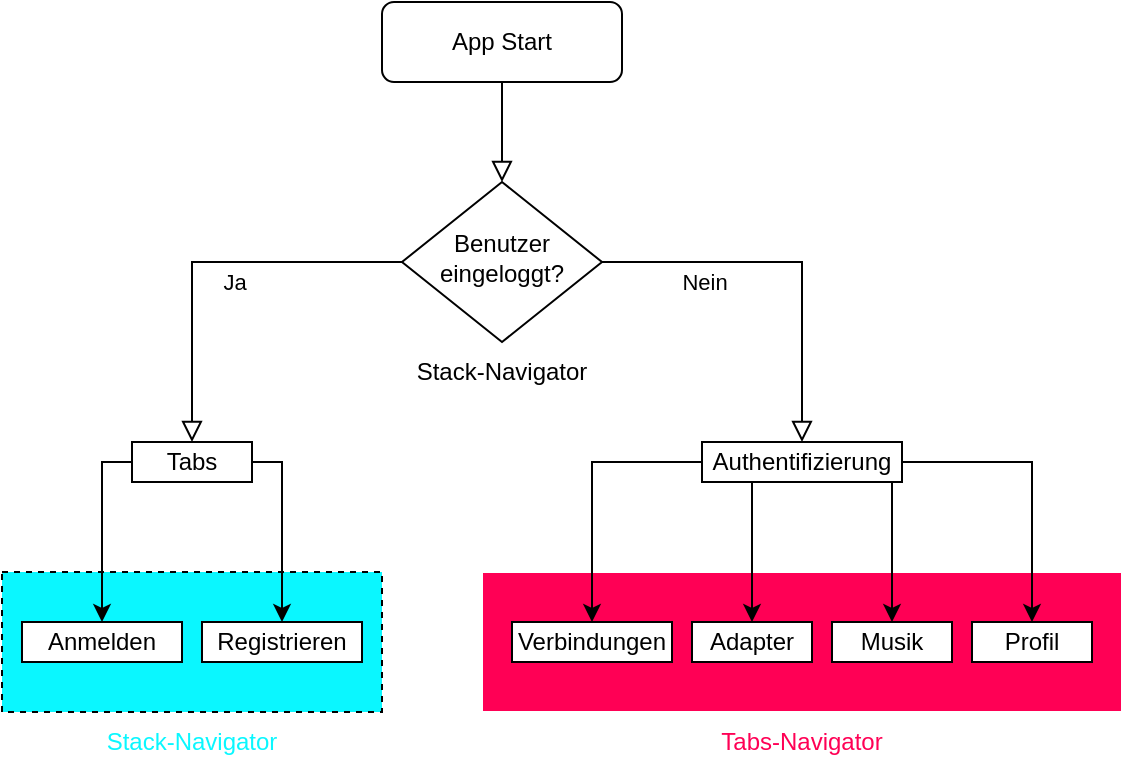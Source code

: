 <mxfile version="22.0.3" type="device">
  <diagram id="C5RBs43oDa-KdzZeNtuy" name="Page-1">
    <mxGraphModel dx="1551" dy="428" grid="1" gridSize="10" guides="1" tooltips="1" connect="1" arrows="1" fold="1" page="1" pageScale="1" pageWidth="827" pageHeight="1169" math="0" shadow="0">
      <root>
        <mxCell id="WIyWlLk6GJQsqaUBKTNV-0" />
        <mxCell id="WIyWlLk6GJQsqaUBKTNV-1" parent="WIyWlLk6GJQsqaUBKTNV-0" />
        <mxCell id="kTybR0mcb-FwpM33WK_V-26" value="Stack-Navigator" style="text;html=1;strokeColor=none;fillColor=none;align=center;verticalAlign=middle;whiteSpace=wrap;rounded=0;" vertex="1" parent="WIyWlLk6GJQsqaUBKTNV-1">
          <mxGeometry x="175" y="250" width="90" height="30" as="geometry" />
        </mxCell>
        <mxCell id="kTybR0mcb-FwpM33WK_V-21" value="" style="rounded=0;whiteSpace=wrap;html=1;dashed=1;fillColor=#0AF7FF;" vertex="1" parent="WIyWlLk6GJQsqaUBKTNV-1">
          <mxGeometry x="-30" y="365" width="190" height="70" as="geometry" />
        </mxCell>
        <mxCell id="kTybR0mcb-FwpM33WK_V-22" value="Stack-Navigator" style="text;html=1;strokeColor=none;fillColor=none;align=center;verticalAlign=middle;whiteSpace=wrap;rounded=0;fontColor=#0AF7FF;" vertex="1" parent="WIyWlLk6GJQsqaUBKTNV-1">
          <mxGeometry x="20" y="435" width="90" height="30" as="geometry" />
        </mxCell>
        <mxCell id="kTybR0mcb-FwpM33WK_V-19" value="" style="rounded=0;whiteSpace=wrap;html=1;fillStyle=auto;strokeColor=#FFFFFF;fillColor=#FF0055;" vertex="1" parent="WIyWlLk6GJQsqaUBKTNV-1">
          <mxGeometry x="210" y="365" width="320" height="70" as="geometry" />
        </mxCell>
        <mxCell id="WIyWlLk6GJQsqaUBKTNV-2" value="" style="rounded=0;html=1;jettySize=auto;orthogonalLoop=1;fontSize=11;endArrow=block;endFill=0;endSize=8;strokeWidth=1;shadow=0;labelBackgroundColor=none;edgeStyle=orthogonalEdgeStyle;" parent="WIyWlLk6GJQsqaUBKTNV-1" source="WIyWlLk6GJQsqaUBKTNV-3" target="WIyWlLk6GJQsqaUBKTNV-6" edge="1">
          <mxGeometry relative="1" as="geometry" />
        </mxCell>
        <mxCell id="WIyWlLk6GJQsqaUBKTNV-3" value="App Start" style="rounded=1;whiteSpace=wrap;html=1;fontSize=12;glass=0;strokeWidth=1;shadow=0;" parent="WIyWlLk6GJQsqaUBKTNV-1" vertex="1">
          <mxGeometry x="160" y="80" width="120" height="40" as="geometry" />
        </mxCell>
        <mxCell id="WIyWlLk6GJQsqaUBKTNV-4" value="Ja" style="rounded=0;html=1;jettySize=auto;orthogonalLoop=1;fontSize=11;endArrow=block;endFill=0;endSize=8;strokeWidth=1;shadow=0;labelBackgroundColor=none;edgeStyle=orthogonalEdgeStyle;exitX=0;exitY=0.5;exitDx=0;exitDy=0;entryX=0.5;entryY=0;entryDx=0;entryDy=0;" parent="WIyWlLk6GJQsqaUBKTNV-1" source="WIyWlLk6GJQsqaUBKTNV-6" target="kTybR0mcb-FwpM33WK_V-2" edge="1">
          <mxGeometry x="-0.135" y="10" relative="1" as="geometry">
            <mxPoint as="offset" />
            <mxPoint x="220" y="290" as="targetPoint" />
          </mxGeometry>
        </mxCell>
        <mxCell id="WIyWlLk6GJQsqaUBKTNV-5" value="Nein" style="edgeStyle=orthogonalEdgeStyle;rounded=0;html=1;jettySize=auto;orthogonalLoop=1;fontSize=11;endArrow=block;endFill=0;endSize=8;strokeWidth=1;shadow=0;labelBackgroundColor=none;entryX=0.5;entryY=0;entryDx=0;entryDy=0;" parent="WIyWlLk6GJQsqaUBKTNV-1" source="WIyWlLk6GJQsqaUBKTNV-6" target="kTybR0mcb-FwpM33WK_V-1" edge="1">
          <mxGeometry x="-0.467" y="-10" relative="1" as="geometry">
            <mxPoint as="offset" />
            <mxPoint x="320" y="210" as="targetPoint" />
          </mxGeometry>
        </mxCell>
        <mxCell id="WIyWlLk6GJQsqaUBKTNV-6" value="Benutzer eingeloggt?" style="rhombus;whiteSpace=wrap;html=1;shadow=0;fontFamily=Helvetica;fontSize=12;align=center;strokeWidth=1;spacing=6;spacingTop=-4;" parent="WIyWlLk6GJQsqaUBKTNV-1" vertex="1">
          <mxGeometry x="170" y="170" width="100" height="80" as="geometry" />
        </mxCell>
        <mxCell id="kTybR0mcb-FwpM33WK_V-11" style="edgeStyle=orthogonalEdgeStyle;rounded=0;orthogonalLoop=1;jettySize=auto;html=1;entryX=0.5;entryY=0;entryDx=0;entryDy=0;" edge="1" parent="WIyWlLk6GJQsqaUBKTNV-1" source="kTybR0mcb-FwpM33WK_V-1" target="kTybR0mcb-FwpM33WK_V-5">
          <mxGeometry relative="1" as="geometry" />
        </mxCell>
        <mxCell id="kTybR0mcb-FwpM33WK_V-12" style="edgeStyle=orthogonalEdgeStyle;rounded=0;orthogonalLoop=1;jettySize=auto;html=1;entryX=0.5;entryY=0;entryDx=0;entryDy=0;" edge="1" parent="WIyWlLk6GJQsqaUBKTNV-1" source="kTybR0mcb-FwpM33WK_V-1" target="kTybR0mcb-FwpM33WK_V-6">
          <mxGeometry relative="1" as="geometry">
            <Array as="points">
              <mxPoint x="345" y="350" />
              <mxPoint x="345" y="350" />
            </Array>
          </mxGeometry>
        </mxCell>
        <mxCell id="kTybR0mcb-FwpM33WK_V-13" style="edgeStyle=orthogonalEdgeStyle;rounded=0;orthogonalLoop=1;jettySize=auto;html=1;entryX=0.5;entryY=0;entryDx=0;entryDy=0;" edge="1" parent="WIyWlLk6GJQsqaUBKTNV-1" source="kTybR0mcb-FwpM33WK_V-1" target="kTybR0mcb-FwpM33WK_V-8">
          <mxGeometry relative="1" as="geometry">
            <Array as="points">
              <mxPoint x="415" y="340" />
              <mxPoint x="415" y="340" />
            </Array>
          </mxGeometry>
        </mxCell>
        <mxCell id="kTybR0mcb-FwpM33WK_V-14" style="edgeStyle=orthogonalEdgeStyle;rounded=0;orthogonalLoop=1;jettySize=auto;html=1;entryX=0.5;entryY=0;entryDx=0;entryDy=0;" edge="1" parent="WIyWlLk6GJQsqaUBKTNV-1" source="kTybR0mcb-FwpM33WK_V-1" target="kTybR0mcb-FwpM33WK_V-10">
          <mxGeometry relative="1" as="geometry" />
        </mxCell>
        <mxCell id="kTybR0mcb-FwpM33WK_V-1" value="Authentifizierung" style="rounded=0;whiteSpace=wrap;html=1;" vertex="1" parent="WIyWlLk6GJQsqaUBKTNV-1">
          <mxGeometry x="320" y="300" width="100" height="20" as="geometry" />
        </mxCell>
        <mxCell id="kTybR0mcb-FwpM33WK_V-17" style="edgeStyle=orthogonalEdgeStyle;rounded=0;orthogonalLoop=1;jettySize=auto;html=1;entryX=0.5;entryY=0;entryDx=0;entryDy=0;" edge="1" parent="WIyWlLk6GJQsqaUBKTNV-1" source="kTybR0mcb-FwpM33WK_V-2" target="kTybR0mcb-FwpM33WK_V-15">
          <mxGeometry relative="1" as="geometry">
            <Array as="points">
              <mxPoint x="20" y="310" />
            </Array>
          </mxGeometry>
        </mxCell>
        <mxCell id="kTybR0mcb-FwpM33WK_V-18" style="edgeStyle=orthogonalEdgeStyle;rounded=0;orthogonalLoop=1;jettySize=auto;html=1;entryX=0.5;entryY=0;entryDx=0;entryDy=0;" edge="1" parent="WIyWlLk6GJQsqaUBKTNV-1" source="kTybR0mcb-FwpM33WK_V-2" target="kTybR0mcb-FwpM33WK_V-16">
          <mxGeometry relative="1" as="geometry">
            <Array as="points">
              <mxPoint x="110" y="310" />
            </Array>
          </mxGeometry>
        </mxCell>
        <mxCell id="kTybR0mcb-FwpM33WK_V-2" value="Tabs" style="rounded=0;whiteSpace=wrap;html=1;" vertex="1" parent="WIyWlLk6GJQsqaUBKTNV-1">
          <mxGeometry x="35" y="300" width="60" height="20" as="geometry" />
        </mxCell>
        <mxCell id="kTybR0mcb-FwpM33WK_V-5" value="Verbindungen" style="rounded=0;whiteSpace=wrap;html=1;" vertex="1" parent="WIyWlLk6GJQsqaUBKTNV-1">
          <mxGeometry x="225" y="390" width="80" height="20" as="geometry" />
        </mxCell>
        <mxCell id="kTybR0mcb-FwpM33WK_V-6" value="Adapter" style="rounded=0;whiteSpace=wrap;html=1;" vertex="1" parent="WIyWlLk6GJQsqaUBKTNV-1">
          <mxGeometry x="315" y="390" width="60" height="20" as="geometry" />
        </mxCell>
        <mxCell id="kTybR0mcb-FwpM33WK_V-8" value="Musik" style="rounded=0;whiteSpace=wrap;html=1;" vertex="1" parent="WIyWlLk6GJQsqaUBKTNV-1">
          <mxGeometry x="385" y="390" width="60" height="20" as="geometry" />
        </mxCell>
        <mxCell id="kTybR0mcb-FwpM33WK_V-10" value="Profil" style="rounded=0;whiteSpace=wrap;html=1;" vertex="1" parent="WIyWlLk6GJQsqaUBKTNV-1">
          <mxGeometry x="455" y="390" width="60" height="20" as="geometry" />
        </mxCell>
        <mxCell id="kTybR0mcb-FwpM33WK_V-15" value="Anmelden" style="rounded=0;whiteSpace=wrap;html=1;" vertex="1" parent="WIyWlLk6GJQsqaUBKTNV-1">
          <mxGeometry x="-20" y="390" width="80" height="20" as="geometry" />
        </mxCell>
        <mxCell id="kTybR0mcb-FwpM33WK_V-16" value="Registrieren" style="rounded=0;whiteSpace=wrap;html=1;" vertex="1" parent="WIyWlLk6GJQsqaUBKTNV-1">
          <mxGeometry x="70" y="390" width="80" height="20" as="geometry" />
        </mxCell>
        <mxCell id="kTybR0mcb-FwpM33WK_V-20" value="Tabs-Navigator" style="text;html=1;strokeColor=none;fillColor=none;align=center;verticalAlign=middle;whiteSpace=wrap;rounded=0;fontColor=#FF0055;" vertex="1" parent="WIyWlLk6GJQsqaUBKTNV-1">
          <mxGeometry x="325" y="435" width="90" height="30" as="geometry" />
        </mxCell>
      </root>
    </mxGraphModel>
  </diagram>
</mxfile>
